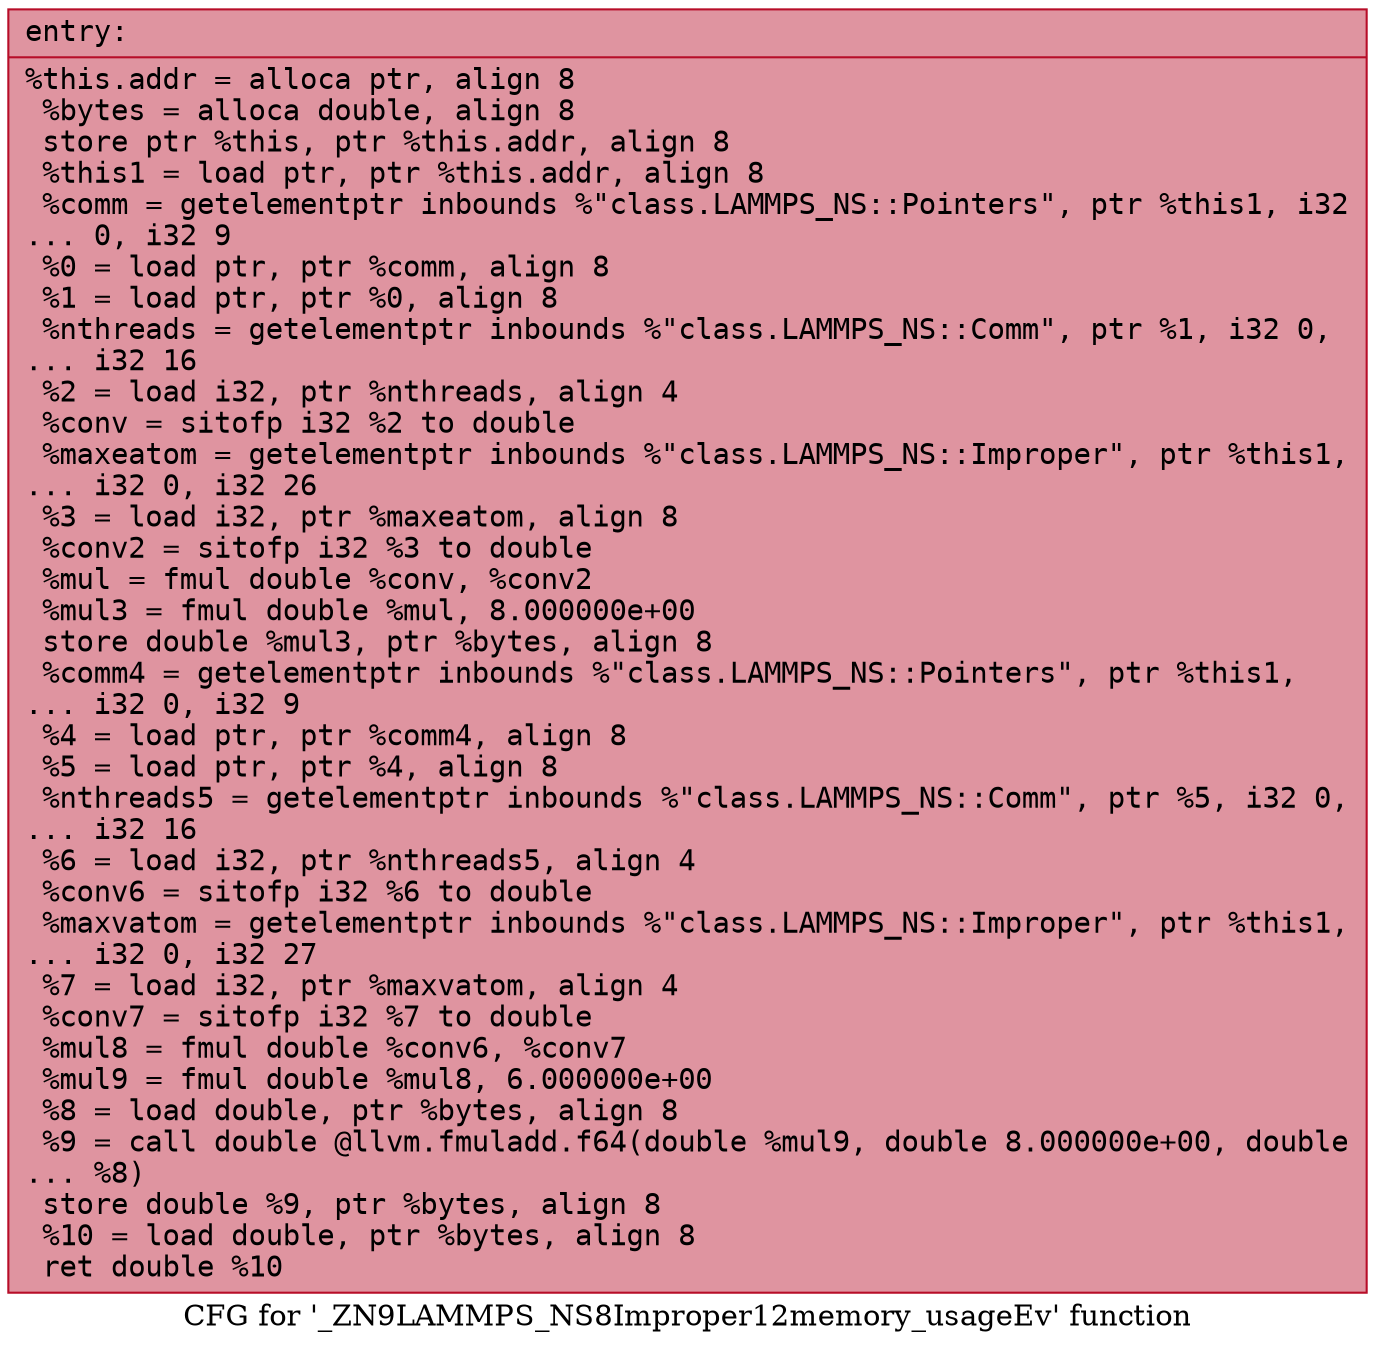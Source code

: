 digraph "CFG for '_ZN9LAMMPS_NS8Improper12memory_usageEv' function" {
	label="CFG for '_ZN9LAMMPS_NS8Improper12memory_usageEv' function";

	Node0x557c4205b510 [shape=record,color="#b70d28ff", style=filled, fillcolor="#b70d2870" fontname="Courier",label="{entry:\l|  %this.addr = alloca ptr, align 8\l  %bytes = alloca double, align 8\l  store ptr %this, ptr %this.addr, align 8\l  %this1 = load ptr, ptr %this.addr, align 8\l  %comm = getelementptr inbounds %\"class.LAMMPS_NS::Pointers\", ptr %this1, i32\l... 0, i32 9\l  %0 = load ptr, ptr %comm, align 8\l  %1 = load ptr, ptr %0, align 8\l  %nthreads = getelementptr inbounds %\"class.LAMMPS_NS::Comm\", ptr %1, i32 0,\l... i32 16\l  %2 = load i32, ptr %nthreads, align 4\l  %conv = sitofp i32 %2 to double\l  %maxeatom = getelementptr inbounds %\"class.LAMMPS_NS::Improper\", ptr %this1,\l... i32 0, i32 26\l  %3 = load i32, ptr %maxeatom, align 8\l  %conv2 = sitofp i32 %3 to double\l  %mul = fmul double %conv, %conv2\l  %mul3 = fmul double %mul, 8.000000e+00\l  store double %mul3, ptr %bytes, align 8\l  %comm4 = getelementptr inbounds %\"class.LAMMPS_NS::Pointers\", ptr %this1,\l... i32 0, i32 9\l  %4 = load ptr, ptr %comm4, align 8\l  %5 = load ptr, ptr %4, align 8\l  %nthreads5 = getelementptr inbounds %\"class.LAMMPS_NS::Comm\", ptr %5, i32 0,\l... i32 16\l  %6 = load i32, ptr %nthreads5, align 4\l  %conv6 = sitofp i32 %6 to double\l  %maxvatom = getelementptr inbounds %\"class.LAMMPS_NS::Improper\", ptr %this1,\l... i32 0, i32 27\l  %7 = load i32, ptr %maxvatom, align 4\l  %conv7 = sitofp i32 %7 to double\l  %mul8 = fmul double %conv6, %conv7\l  %mul9 = fmul double %mul8, 6.000000e+00\l  %8 = load double, ptr %bytes, align 8\l  %9 = call double @llvm.fmuladd.f64(double %mul9, double 8.000000e+00, double\l... %8)\l  store double %9, ptr %bytes, align 8\l  %10 = load double, ptr %bytes, align 8\l  ret double %10\l}"];
}
